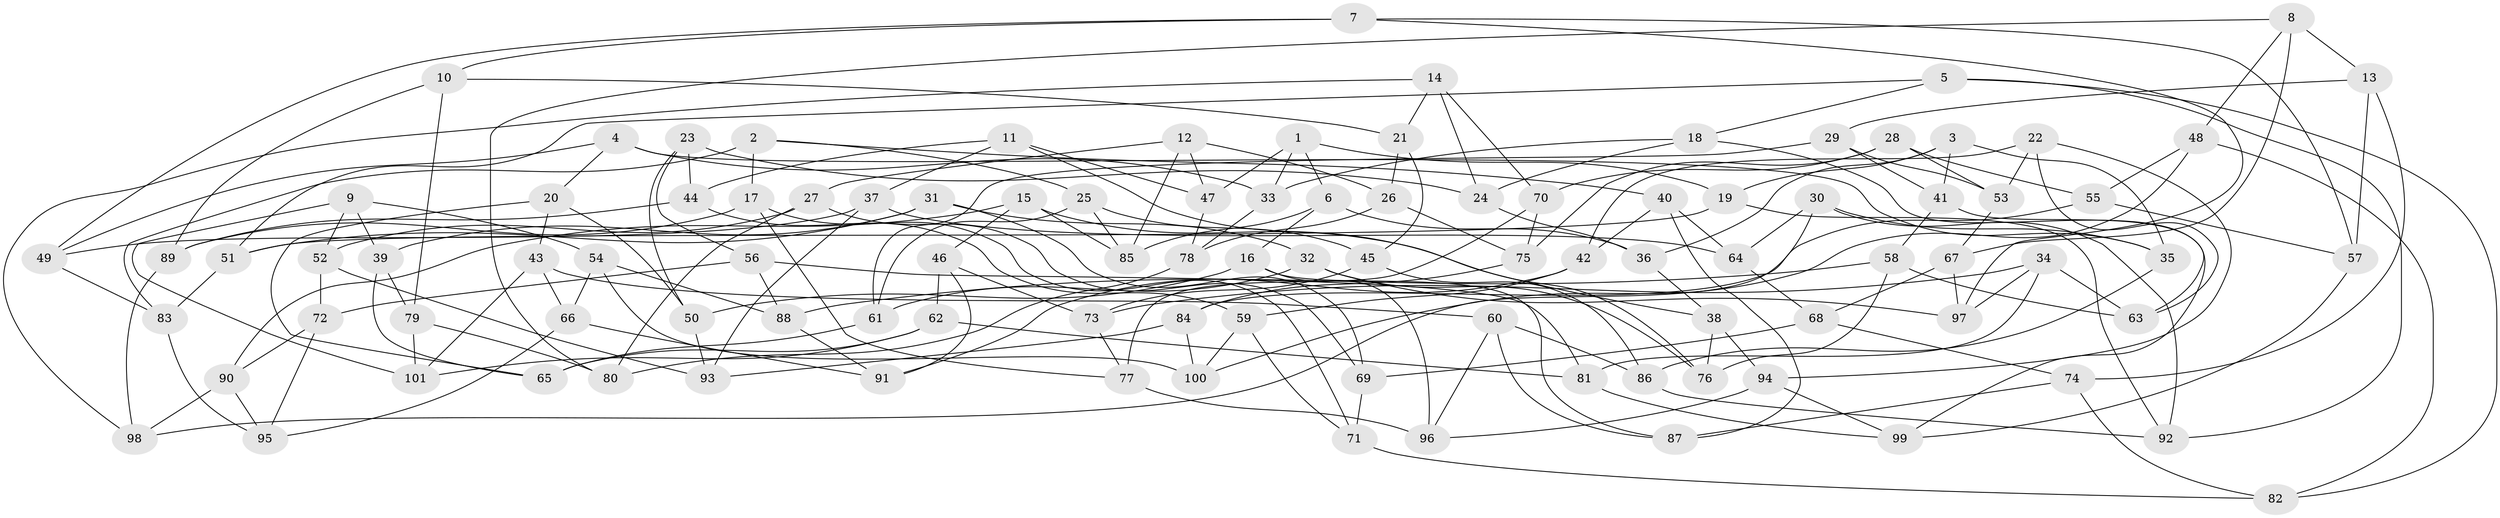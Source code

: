 // coarse degree distribution, {4: 0.32786885245901637, 6: 0.4098360655737705, 5: 0.21311475409836064, 3: 0.04918032786885246}
// Generated by graph-tools (version 1.1) at 2025/38/03/04/25 23:38:06]
// undirected, 101 vertices, 202 edges
graph export_dot {
  node [color=gray90,style=filled];
  1;
  2;
  3;
  4;
  5;
  6;
  7;
  8;
  9;
  10;
  11;
  12;
  13;
  14;
  15;
  16;
  17;
  18;
  19;
  20;
  21;
  22;
  23;
  24;
  25;
  26;
  27;
  28;
  29;
  30;
  31;
  32;
  33;
  34;
  35;
  36;
  37;
  38;
  39;
  40;
  41;
  42;
  43;
  44;
  45;
  46;
  47;
  48;
  49;
  50;
  51;
  52;
  53;
  54;
  55;
  56;
  57;
  58;
  59;
  60;
  61;
  62;
  63;
  64;
  65;
  66;
  67;
  68;
  69;
  70;
  71;
  72;
  73;
  74;
  75;
  76;
  77;
  78;
  79;
  80;
  81;
  82;
  83;
  84;
  85;
  86;
  87;
  88;
  89;
  90;
  91;
  92;
  93;
  94;
  95;
  96;
  97;
  98;
  99;
  100;
  101;
  1 -- 47;
  1 -- 33;
  1 -- 6;
  1 -- 19;
  2 -- 40;
  2 -- 25;
  2 -- 83;
  2 -- 17;
  3 -- 35;
  3 -- 36;
  3 -- 19;
  3 -- 41;
  4 -- 35;
  4 -- 20;
  4 -- 49;
  4 -- 33;
  5 -- 18;
  5 -- 82;
  5 -- 92;
  5 -- 51;
  6 -- 85;
  6 -- 36;
  6 -- 16;
  7 -- 57;
  7 -- 10;
  7 -- 97;
  7 -- 49;
  8 -- 67;
  8 -- 13;
  8 -- 80;
  8 -- 48;
  9 -- 101;
  9 -- 39;
  9 -- 54;
  9 -- 52;
  10 -- 21;
  10 -- 79;
  10 -- 89;
  11 -- 44;
  11 -- 76;
  11 -- 47;
  11 -- 37;
  12 -- 26;
  12 -- 27;
  12 -- 85;
  12 -- 47;
  13 -- 74;
  13 -- 57;
  13 -- 29;
  14 -- 21;
  14 -- 98;
  14 -- 24;
  14 -- 70;
  15 -- 90;
  15 -- 46;
  15 -- 85;
  15 -- 38;
  16 -- 87;
  16 -- 50;
  16 -- 96;
  17 -- 89;
  17 -- 71;
  17 -- 77;
  18 -- 99;
  18 -- 33;
  18 -- 24;
  19 -- 51;
  19 -- 92;
  20 -- 43;
  20 -- 50;
  20 -- 65;
  21 -- 45;
  21 -- 26;
  22 -- 94;
  22 -- 53;
  22 -- 63;
  22 -- 42;
  23 -- 24;
  23 -- 56;
  23 -- 50;
  23 -- 44;
  24 -- 36;
  25 -- 85;
  25 -- 61;
  25 -- 45;
  26 -- 78;
  26 -- 75;
  27 -- 52;
  27 -- 69;
  27 -- 80;
  28 -- 55;
  28 -- 75;
  28 -- 53;
  28 -- 70;
  29 -- 41;
  29 -- 61;
  29 -- 53;
  30 -- 98;
  30 -- 92;
  30 -- 64;
  30 -- 35;
  31 -- 69;
  31 -- 51;
  31 -- 39;
  31 -- 32;
  32 -- 97;
  32 -- 76;
  32 -- 61;
  33 -- 78;
  34 -- 81;
  34 -- 73;
  34 -- 97;
  34 -- 63;
  35 -- 86;
  36 -- 38;
  37 -- 93;
  37 -- 49;
  37 -- 64;
  38 -- 94;
  38 -- 76;
  39 -- 79;
  39 -- 65;
  40 -- 42;
  40 -- 64;
  40 -- 87;
  41 -- 63;
  41 -- 58;
  42 -- 91;
  42 -- 59;
  43 -- 101;
  43 -- 60;
  43 -- 66;
  44 -- 59;
  44 -- 89;
  45 -- 73;
  45 -- 86;
  46 -- 73;
  46 -- 91;
  46 -- 62;
  47 -- 78;
  48 -- 82;
  48 -- 55;
  48 -- 100;
  49 -- 83;
  50 -- 93;
  51 -- 83;
  52 -- 93;
  52 -- 72;
  53 -- 67;
  54 -- 88;
  54 -- 66;
  54 -- 100;
  55 -- 57;
  55 -- 84;
  56 -- 72;
  56 -- 88;
  56 -- 81;
  57 -- 99;
  58 -- 76;
  58 -- 63;
  58 -- 88;
  59 -- 100;
  59 -- 71;
  60 -- 87;
  60 -- 86;
  60 -- 96;
  61 -- 65;
  62 -- 65;
  62 -- 101;
  62 -- 81;
  64 -- 68;
  66 -- 95;
  66 -- 91;
  67 -- 97;
  67 -- 68;
  68 -- 69;
  68 -- 74;
  69 -- 71;
  70 -- 77;
  70 -- 75;
  71 -- 82;
  72 -- 90;
  72 -- 95;
  73 -- 77;
  74 -- 82;
  74 -- 87;
  75 -- 84;
  77 -- 96;
  78 -- 80;
  79 -- 80;
  79 -- 101;
  81 -- 99;
  83 -- 95;
  84 -- 100;
  84 -- 93;
  86 -- 92;
  88 -- 91;
  89 -- 98;
  90 -- 95;
  90 -- 98;
  94 -- 96;
  94 -- 99;
}
